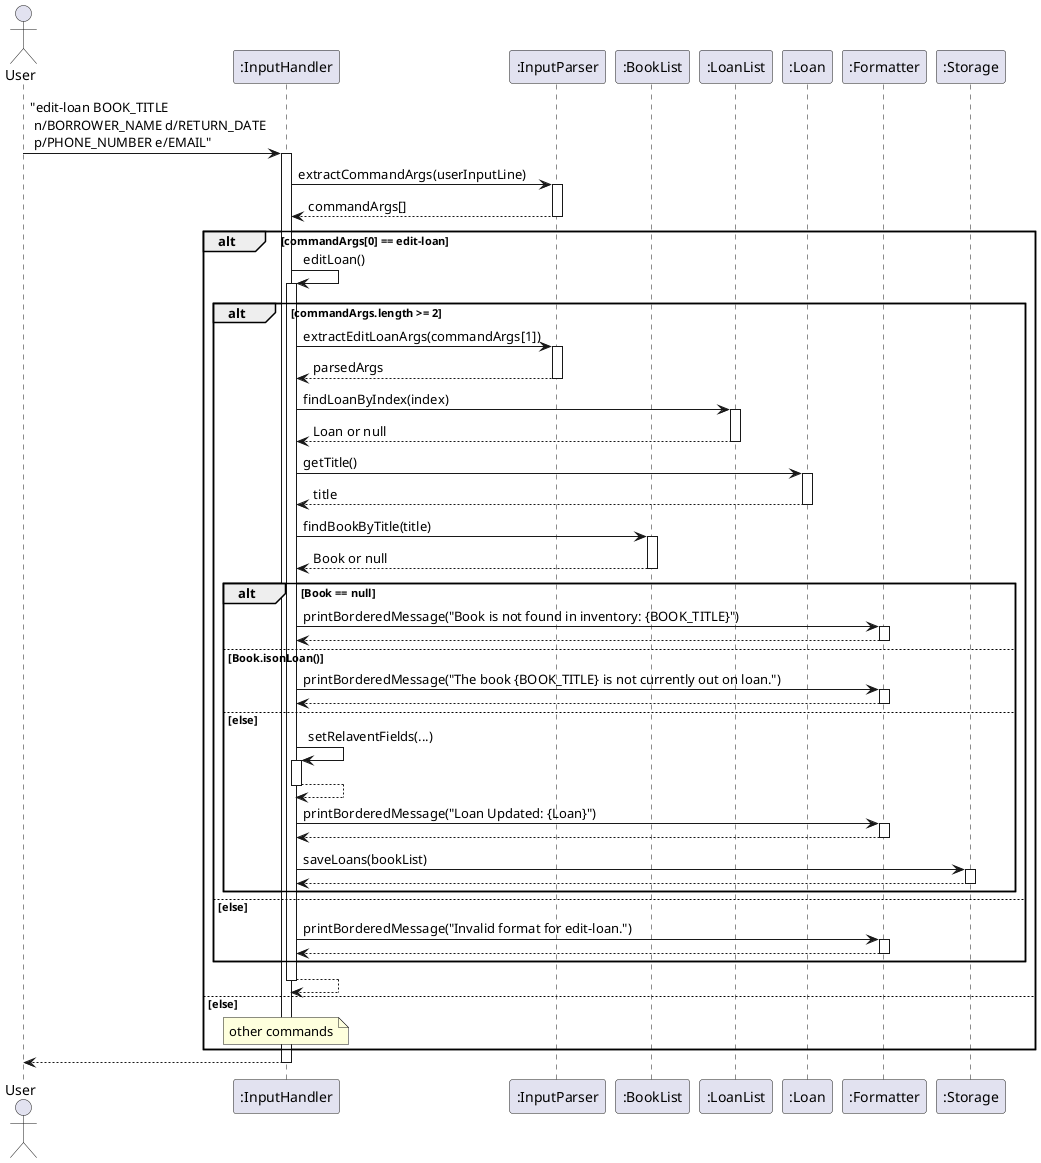 @startuml
actor User
participant InputHandler as ":InputHandler"
participant InputParser as ":InputParser"
participant BookList as ":BookList"
participant LoanList as ":LoanList"
participant Loan as ":Loan"
participant Formatter as ":Formatter"
participant Storage as ":Storage"

User -> InputHandler: "edit-loan BOOK_TITLE \n n/BORROWER_NAME d/RETURN_DATE \n p/PHONE_NUMBER e/EMAIL"
activate InputHandler

InputHandler -> InputParser: extractCommandArgs(userInputLine)
activate InputParser

InputParser --> InputHandler: commandArgs[]
deactivate InputParser

alt commandArgs[0] == edit-loan
    InputHandler -> InputHandler : editLoan()
    activate InputHandler

    alt commandArgs.length >= 2
        InputHandler -> InputParser: extractEditLoanArgs(commandArgs[1])
        activate InputParser

        InputParser --> InputHandler: parsedArgs
        deactivate InputParser

        InputHandler -> LoanList: findLoanByIndex(index)
        activate LoanList

        LoanList --> InputHandler: Loan or null
        deactivate LoanList

        InputHandler -> Loan: getTitle() 
        activate Loan

        Loan --> InputHandler: title
        deactivate Loan

        InputHandler -> BookList: findBookByTitle(title)
        activate BookList

        BookList --> InputHandler: Book or null
        deactivate BookList

        alt Book == null
            InputHandler -> Formatter: printBorderedMessage("Book is not found in inventory: {BOOK_TITLE}")
            activate Formatter
            Formatter --> InputHandler
            deactivate Formatter
        
        else Book.isonLoan()
            InputHandler -> Formatter: printBorderedMessage("The book {BOOK_TITLE} is not currently out on loan.")
            activate Formatter
            Formatter --> InputHandler
            deactivate Formatter
        
        else else
            InputHandler -> InputHandler : setRelaventFields(...)
            activate InputHandler
            InputHandler --> InputHandler
            deactivate InputHandler       

            InputHandler -> Formatter: printBorderedMessage("Loan Updated: {Loan}")
            activate Formatter
            Formatter --> InputHandler
            deactivate Formatter

            InputHandler -> Storage: saveLoans(bookList)
            activate Storage
            Storage --> InputHandler
            deactivate Storage

        end

    else else
        InputHandler -> Formatter: printBorderedMessage("Invalid format for edit-loan.")
        activate Formatter
        Formatter --> InputHandler
        deactivate Formatter
    end

InputHandler --> InputHandler
deactivate InputHandler

else else
    note over InputHandler : other commands
end


InputHandler --> User
deactivate InputHandler
@enduml